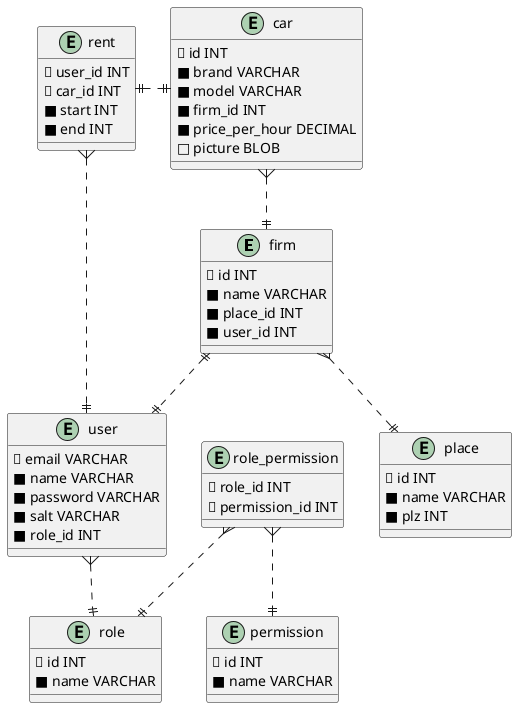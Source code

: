 @startuml
'https://plantuml.com/class-diagram

entity firm {
    🔑 id INT
    ■ name VARCHAR
    ■ place_id INT
    ■ user_id INT
}

entity permission {
    🔑 id INT
    ■ name VARCHAR
}

entity role_permission {
    🔑 role_id INT
    🔑 permission_id INT
}

entity role {
    🔑 id INT
    ■ name VARCHAR
}

entity user {
    🔑 email VARCHAR
    ■ name VARCHAR
    ■ password VARCHAR
    ■ salt VARCHAR
    ■ role_id INT
}

entity car {
    🔑 id INT
    ■ brand VARCHAR
    ■ model VARCHAR
    ■ firm_id INT
    ■ price_per_hour DECIMAL
    □ picture BLOB
}

entity place {
    🔑 id INT
    ■ name VARCHAR
    ■ plz INT
}

entity rent {
    🔑 user_id INT
    🔑 car_id INT
    ■ start INT
    ■ end INT
}

firm }..|| place

role_permission }..|| role
role_permission }..|| permission

user }..|| role

car }..|| firm

rent }.|| user
rent ||.|| car

firm ||..|| user


@enduml